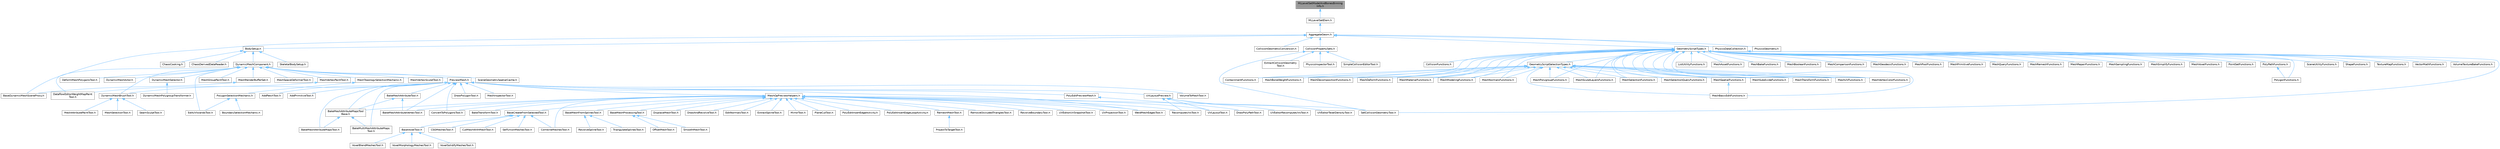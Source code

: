 digraph "MLLevelSetModelAndBonesBinningInfo.h"
{
 // INTERACTIVE_SVG=YES
 // LATEX_PDF_SIZE
  bgcolor="transparent";
  edge [fontname=Helvetica,fontsize=10,labelfontname=Helvetica,labelfontsize=10];
  node [fontname=Helvetica,fontsize=10,shape=box,height=0.2,width=0.4];
  Node1 [id="Node000001",label="MLLevelSetModelAndBonesBinning\lInfo.h",height=0.2,width=0.4,color="gray40", fillcolor="grey60", style="filled", fontcolor="black",tooltip=" "];
  Node1 -> Node2 [id="edge1_Node000001_Node000002",dir="back",color="steelblue1",style="solid",tooltip=" "];
  Node2 [id="Node000002",label="MLLevelSetElem.h",height=0.2,width=0.4,color="grey40", fillcolor="white", style="filled",URL="$d7/d8f/MLLevelSetElem_8h.html",tooltip=" "];
  Node2 -> Node3 [id="edge2_Node000002_Node000003",dir="back",color="steelblue1",style="solid",tooltip=" "];
  Node3 [id="Node000003",label="AggregateGeom.h",height=0.2,width=0.4,color="grey40", fillcolor="white", style="filled",URL="$d2/d21/AggregateGeom_8h.html",tooltip=" "];
  Node3 -> Node4 [id="edge3_Node000003_Node000004",dir="back",color="steelblue1",style="solid",tooltip=" "];
  Node4 [id="Node000004",label="BaseDynamicMeshSceneProxy.h",height=0.2,width=0.4,color="grey40", fillcolor="white", style="filled",URL="$d2/dee/BaseDynamicMeshSceneProxy_8h.html",tooltip=" "];
  Node3 -> Node5 [id="edge4_Node000003_Node000005",dir="back",color="steelblue1",style="solid",tooltip=" "];
  Node5 [id="Node000005",label="BodySetup.h",height=0.2,width=0.4,color="grey40", fillcolor="white", style="filled",URL="$d8/d7b/BodySetup_8h.html",tooltip=" "];
  Node5 -> Node6 [id="edge5_Node000005_Node000006",dir="back",color="steelblue1",style="solid",tooltip=" "];
  Node6 [id="Node000006",label="ChaosCooking.h",height=0.2,width=0.4,color="grey40", fillcolor="white", style="filled",URL="$de/d88/ChaosCooking_8h.html",tooltip=" "];
  Node5 -> Node7 [id="edge6_Node000005_Node000007",dir="back",color="steelblue1",style="solid",tooltip=" "];
  Node7 [id="Node000007",label="ChaosDerivedDataReader.h",height=0.2,width=0.4,color="grey40", fillcolor="white", style="filled",URL="$de/d70/ChaosDerivedDataReader_8h.html",tooltip=" "];
  Node5 -> Node8 [id="edge7_Node000005_Node000008",dir="back",color="steelblue1",style="solid",tooltip=" "];
  Node8 [id="Node000008",label="DynamicMeshComponent.h",height=0.2,width=0.4,color="grey40", fillcolor="white", style="filled",URL="$d8/d66/DynamicMeshComponent_8h.html",tooltip=" "];
  Node8 -> Node9 [id="edge8_Node000008_Node000009",dir="back",color="steelblue1",style="solid",tooltip=" "];
  Node9 [id="Node000009",label="DataflowEditorWeightMapPaint\lTool.h",height=0.2,width=0.4,color="grey40", fillcolor="white", style="filled",URL="$db/d46/DataflowEditorWeightMapPaintTool_8h.html",tooltip=" "];
  Node8 -> Node10 [id="edge9_Node000008_Node000010",dir="back",color="steelblue1",style="solid",tooltip=" "];
  Node10 [id="Node000010",label="DeformMeshPolygonsTool.h",height=0.2,width=0.4,color="grey40", fillcolor="white", style="filled",URL="$db/d72/DeformMeshPolygonsTool_8h.html",tooltip=" "];
  Node8 -> Node11 [id="edge10_Node000008_Node000011",dir="back",color="steelblue1",style="solid",tooltip=" "];
  Node11 [id="Node000011",label="DynamicMeshActor.h",height=0.2,width=0.4,color="grey40", fillcolor="white", style="filled",URL="$d1/d71/DynamicMeshActor_8h.html",tooltip=" "];
  Node8 -> Node12 [id="edge11_Node000008_Node000012",dir="back",color="steelblue1",style="solid",tooltip=" "];
  Node12 [id="Node000012",label="DynamicMeshBrushTool.h",height=0.2,width=0.4,color="grey40", fillcolor="white", style="filled",URL="$da/d04/DynamicMeshBrushTool_8h.html",tooltip=" "];
  Node12 -> Node13 [id="edge12_Node000012_Node000013",dir="back",color="steelblue1",style="solid",tooltip=" "];
  Node13 [id="Node000013",label="MeshAttributePaintTool.h",height=0.2,width=0.4,color="grey40", fillcolor="white", style="filled",URL="$d3/d29/MeshAttributePaintTool_8h.html",tooltip=" "];
  Node12 -> Node14 [id="edge13_Node000012_Node000014",dir="back",color="steelblue1",style="solid",tooltip=" "];
  Node14 [id="Node000014",label="MeshSelectionTool.h",height=0.2,width=0.4,color="grey40", fillcolor="white", style="filled",URL="$d8/d80/MeshSelectionTool_8h.html",tooltip=" "];
  Node12 -> Node15 [id="edge14_Node000012_Node000015",dir="back",color="steelblue1",style="solid",tooltip=" "];
  Node15 [id="Node000015",label="SeamSculptTool.h",height=0.2,width=0.4,color="grey40", fillcolor="white", style="filled",URL="$d1/d31/SeamSculptTool_8h.html",tooltip=" "];
  Node8 -> Node16 [id="edge15_Node000008_Node000016",dir="back",color="steelblue1",style="solid",tooltip=" "];
  Node16 [id="Node000016",label="DynamicMeshSelector.h",height=0.2,width=0.4,color="grey40", fillcolor="white", style="filled",URL="$dc/d01/DynamicMeshSelector_8h.html",tooltip=" "];
  Node16 -> Node17 [id="edge16_Node000016_Node000017",dir="back",color="steelblue1",style="solid",tooltip=" "];
  Node17 [id="Node000017",label="DynamicMeshPolygroupTransformer.h",height=0.2,width=0.4,color="grey40", fillcolor="white", style="filled",URL="$dc/db2/DynamicMeshPolygroupTransformer_8h.html",tooltip=" "];
  Node8 -> Node18 [id="edge17_Node000008_Node000018",dir="back",color="steelblue1",style="solid",tooltip=" "];
  Node18 [id="Node000018",label="EditUVIslandsTool.h",height=0.2,width=0.4,color="grey40", fillcolor="white", style="filled",URL="$d0/de4/EditUVIslandsTool_8h.html",tooltip=" "];
  Node8 -> Node19 [id="edge18_Node000008_Node000019",dir="back",color="steelblue1",style="solid",tooltip=" "];
  Node19 [id="Node000019",label="MeshGroupPaintTool.h",height=0.2,width=0.4,color="grey40", fillcolor="white", style="filled",URL="$dd/d04/MeshGroupPaintTool_8h.html",tooltip=" "];
  Node8 -> Node20 [id="edge19_Node000008_Node000020",dir="back",color="steelblue1",style="solid",tooltip=" "];
  Node20 [id="Node000020",label="MeshRenderBufferSet.h",height=0.2,width=0.4,color="grey40", fillcolor="white", style="filled",URL="$de/dc2/MeshRenderBufferSet_8h.html",tooltip=" "];
  Node20 -> Node4 [id="edge20_Node000020_Node000004",dir="back",color="steelblue1",style="solid",tooltip=" "];
  Node8 -> Node21 [id="edge21_Node000008_Node000021",dir="back",color="steelblue1",style="solid",tooltip=" "];
  Node21 [id="Node000021",label="MeshSpaceDeformerTool.h",height=0.2,width=0.4,color="grey40", fillcolor="white", style="filled",URL="$d7/dc8/MeshSpaceDeformerTool_8h.html",tooltip=" "];
  Node8 -> Node22 [id="edge22_Node000008_Node000022",dir="back",color="steelblue1",style="solid",tooltip=" "];
  Node22 [id="Node000022",label="MeshTopologySelectionMechanic.h",height=0.2,width=0.4,color="grey40", fillcolor="white", style="filled",URL="$d5/d15/MeshTopologySelectionMechanic_8h.html",tooltip=" "];
  Node22 -> Node23 [id="edge23_Node000022_Node000023",dir="back",color="steelblue1",style="solid",tooltip=" "];
  Node23 [id="Node000023",label="PolygonSelectionMechanic.h",height=0.2,width=0.4,color="grey40", fillcolor="white", style="filled",URL="$da/dff/PolygonSelectionMechanic_8h.html",tooltip=" "];
  Node23 -> Node24 [id="edge24_Node000023_Node000024",dir="back",color="steelblue1",style="solid",tooltip=" "];
  Node24 [id="Node000024",label="BoundarySelectionMechanic.h",height=0.2,width=0.4,color="grey40", fillcolor="white", style="filled",URL="$d8/dd6/BoundarySelectionMechanic_8h.html",tooltip=" "];
  Node23 -> Node18 [id="edge25_Node000023_Node000018",dir="back",color="steelblue1",style="solid",tooltip=" "];
  Node8 -> Node25 [id="edge26_Node000008_Node000025",dir="back",color="steelblue1",style="solid",tooltip=" "];
  Node25 [id="Node000025",label="MeshVertexPaintTool.h",height=0.2,width=0.4,color="grey40", fillcolor="white", style="filled",URL="$db/d74/MeshVertexPaintTool_8h.html",tooltip=" "];
  Node25 -> Node9 [id="edge27_Node000025_Node000009",dir="back",color="steelblue1",style="solid",tooltip=" "];
  Node8 -> Node26 [id="edge28_Node000008_Node000026",dir="back",color="steelblue1",style="solid",tooltip=" "];
  Node26 [id="Node000026",label="MeshVertexSculptTool.h",height=0.2,width=0.4,color="grey40", fillcolor="white", style="filled",URL="$dc/da6/MeshVertexSculptTool_8h.html",tooltip=" "];
  Node8 -> Node27 [id="edge29_Node000008_Node000027",dir="back",color="steelblue1",style="solid",tooltip=" "];
  Node27 [id="Node000027",label="PreviewMesh.h",height=0.2,width=0.4,color="grey40", fillcolor="white", style="filled",URL="$d6/d30/PreviewMesh_8h.html",tooltip=" "];
  Node27 -> Node28 [id="edge30_Node000027_Node000028",dir="back",color="steelblue1",style="solid",tooltip=" "];
  Node28 [id="Node000028",label="AddPatchTool.h",height=0.2,width=0.4,color="grey40", fillcolor="white", style="filled",URL="$d5/deb/AddPatchTool_8h.html",tooltip=" "];
  Node27 -> Node29 [id="edge31_Node000027_Node000029",dir="back",color="steelblue1",style="solid",tooltip=" "];
  Node29 [id="Node000029",label="AddPrimitiveTool.h",height=0.2,width=0.4,color="grey40", fillcolor="white", style="filled",URL="$d5/dbf/AddPrimitiveTool_8h.html",tooltip=" "];
  Node27 -> Node30 [id="edge32_Node000027_Node000030",dir="back",color="steelblue1",style="solid",tooltip=" "];
  Node30 [id="Node000030",label="BakeMeshAttributeMapsTool.h",height=0.2,width=0.4,color="grey40", fillcolor="white", style="filled",URL="$d8/d14/BakeMeshAttributeMapsTool_8h.html",tooltip=" "];
  Node27 -> Node31 [id="edge33_Node000027_Node000031",dir="back",color="steelblue1",style="solid",tooltip=" "];
  Node31 [id="Node000031",label="BakeMeshAttributeMapsTool\lBase.h",height=0.2,width=0.4,color="grey40", fillcolor="white", style="filled",URL="$dc/d68/BakeMeshAttributeMapsToolBase_8h.html",tooltip=" "];
  Node31 -> Node30 [id="edge34_Node000031_Node000030",dir="back",color="steelblue1",style="solid",tooltip=" "];
  Node31 -> Node32 [id="edge35_Node000031_Node000032",dir="back",color="steelblue1",style="solid",tooltip=" "];
  Node32 [id="Node000032",label="BakeMultiMeshAttributeMaps\lTool.h",height=0.2,width=0.4,color="grey40", fillcolor="white", style="filled",URL="$d7/d65/BakeMultiMeshAttributeMapsTool_8h.html",tooltip=" "];
  Node27 -> Node33 [id="edge36_Node000027_Node000033",dir="back",color="steelblue1",style="solid",tooltip=" "];
  Node33 [id="Node000033",label="BakeMeshAttributeTool.h",height=0.2,width=0.4,color="grey40", fillcolor="white", style="filled",URL="$d0/d82/BakeMeshAttributeTool_8h.html",tooltip=" "];
  Node33 -> Node31 [id="edge37_Node000033_Node000031",dir="back",color="steelblue1",style="solid",tooltip=" "];
  Node33 -> Node34 [id="edge38_Node000033_Node000034",dir="back",color="steelblue1",style="solid",tooltip=" "];
  Node34 [id="Node000034",label="BakeMeshAttributeVertexTool.h",height=0.2,width=0.4,color="grey40", fillcolor="white", style="filled",URL="$d6/d76/BakeMeshAttributeVertexTool_8h.html",tooltip=" "];
  Node27 -> Node34 [id="edge39_Node000027_Node000034",dir="back",color="steelblue1",style="solid",tooltip=" "];
  Node27 -> Node32 [id="edge40_Node000027_Node000032",dir="back",color="steelblue1",style="solid",tooltip=" "];
  Node27 -> Node35 [id="edge41_Node000027_Node000035",dir="back",color="steelblue1",style="solid",tooltip=" "];
  Node35 [id="Node000035",label="ConvertToPolygonsTool.h",height=0.2,width=0.4,color="grey40", fillcolor="white", style="filled",URL="$d7/d5a/ConvertToPolygonsTool_8h.html",tooltip=" "];
  Node27 -> Node36 [id="edge42_Node000027_Node000036",dir="back",color="steelblue1",style="solid",tooltip=" "];
  Node36 [id="Node000036",label="DrawPolygonTool.h",height=0.2,width=0.4,color="grey40", fillcolor="white", style="filled",URL="$d0/d15/DrawPolygonTool_8h.html",tooltip=" "];
  Node27 -> Node12 [id="edge43_Node000027_Node000012",dir="back",color="steelblue1",style="solid",tooltip=" "];
  Node27 -> Node37 [id="edge44_Node000027_Node000037",dir="back",color="steelblue1",style="solid",tooltip=" "];
  Node37 [id="Node000037",label="MeshInspectorTool.h",height=0.2,width=0.4,color="grey40", fillcolor="white", style="filled",URL="$de/da1/MeshInspectorTool_8h.html",tooltip=" "];
  Node27 -> Node38 [id="edge45_Node000027_Node000038",dir="back",color="steelblue1",style="solid",tooltip=" "];
  Node38 [id="Node000038",label="MeshOpPreviewHelpers.h",height=0.2,width=0.4,color="grey40", fillcolor="white", style="filled",URL="$de/d33/MeshOpPreviewHelpers_8h.html",tooltip=" "];
  Node38 -> Node31 [id="edge46_Node000038_Node000031",dir="back",color="steelblue1",style="solid",tooltip=" "];
  Node38 -> Node34 [id="edge47_Node000038_Node000034",dir="back",color="steelblue1",style="solid",tooltip=" "];
  Node38 -> Node39 [id="edge48_Node000038_Node000039",dir="back",color="steelblue1",style="solid",tooltip=" "];
  Node39 [id="Node000039",label="BakeTransformTool.h",height=0.2,width=0.4,color="grey40", fillcolor="white", style="filled",URL="$dc/d39/BakeTransformTool_8h.html",tooltip=" "];
  Node38 -> Node40 [id="edge49_Node000038_Node000040",dir="back",color="steelblue1",style="solid",tooltip=" "];
  Node40 [id="Node000040",label="BaseCreateFromSelectedTool.h",height=0.2,width=0.4,color="grey40", fillcolor="white", style="filled",URL="$de/dc7/BaseCreateFromSelectedTool_8h.html",tooltip=" "];
  Node40 -> Node41 [id="edge50_Node000040_Node000041",dir="back",color="steelblue1",style="solid",tooltip=" "];
  Node41 [id="Node000041",label="BaseVoxelTool.h",height=0.2,width=0.4,color="grey40", fillcolor="white", style="filled",URL="$db/d63/BaseVoxelTool_8h.html",tooltip=" "];
  Node41 -> Node42 [id="edge51_Node000041_Node000042",dir="back",color="steelblue1",style="solid",tooltip=" "];
  Node42 [id="Node000042",label="VoxelBlendMeshesTool.h",height=0.2,width=0.4,color="grey40", fillcolor="white", style="filled",URL="$da/d0e/VoxelBlendMeshesTool_8h.html",tooltip=" "];
  Node41 -> Node43 [id="edge52_Node000041_Node000043",dir="back",color="steelblue1",style="solid",tooltip=" "];
  Node43 [id="Node000043",label="VoxelMorphologyMeshesTool.h",height=0.2,width=0.4,color="grey40", fillcolor="white", style="filled",URL="$dc/d30/VoxelMorphologyMeshesTool_8h.html",tooltip=" "];
  Node41 -> Node44 [id="edge53_Node000041_Node000044",dir="back",color="steelblue1",style="solid",tooltip=" "];
  Node44 [id="Node000044",label="VoxelSolidifyMeshesTool.h",height=0.2,width=0.4,color="grey40", fillcolor="white", style="filled",URL="$de/da2/VoxelSolidifyMeshesTool_8h.html",tooltip=" "];
  Node40 -> Node45 [id="edge54_Node000040_Node000045",dir="back",color="steelblue1",style="solid",tooltip=" "];
  Node45 [id="Node000045",label="CSGMeshesTool.h",height=0.2,width=0.4,color="grey40", fillcolor="white", style="filled",URL="$db/dd1/CSGMeshesTool_8h.html",tooltip=" "];
  Node40 -> Node46 [id="edge55_Node000040_Node000046",dir="back",color="steelblue1",style="solid",tooltip=" "];
  Node46 [id="Node000046",label="CombineMeshesTool.h",height=0.2,width=0.4,color="grey40", fillcolor="white", style="filled",URL="$dd/da3/CombineMeshesTool_8h.html",tooltip=" "];
  Node40 -> Node47 [id="edge56_Node000040_Node000047",dir="back",color="steelblue1",style="solid",tooltip=" "];
  Node47 [id="Node000047",label="CutMeshWithMeshTool.h",height=0.2,width=0.4,color="grey40", fillcolor="white", style="filled",URL="$d2/d2c/CutMeshWithMeshTool_8h.html",tooltip=" "];
  Node40 -> Node48 [id="edge57_Node000040_Node000048",dir="back",color="steelblue1",style="solid",tooltip=" "];
  Node48 [id="Node000048",label="SelfUnionMeshesTool.h",height=0.2,width=0.4,color="grey40", fillcolor="white", style="filled",URL="$dc/dad/SelfUnionMeshesTool_8h.html",tooltip=" "];
  Node38 -> Node49 [id="edge58_Node000038_Node000049",dir="back",color="steelblue1",style="solid",tooltip=" "];
  Node49 [id="Node000049",label="BaseMeshFromSplinesTool.h",height=0.2,width=0.4,color="grey40", fillcolor="white", style="filled",URL="$da/d31/BaseMeshFromSplinesTool_8h.html",tooltip=" "];
  Node49 -> Node50 [id="edge59_Node000049_Node000050",dir="back",color="steelblue1",style="solid",tooltip=" "];
  Node50 [id="Node000050",label="RevolveSplineTool.h",height=0.2,width=0.4,color="grey40", fillcolor="white", style="filled",URL="$d3/d36/RevolveSplineTool_8h.html",tooltip=" "];
  Node49 -> Node51 [id="edge60_Node000049_Node000051",dir="back",color="steelblue1",style="solid",tooltip=" "];
  Node51 [id="Node000051",label="TriangulateSplinesTool.h",height=0.2,width=0.4,color="grey40", fillcolor="white", style="filled",URL="$d9/de6/TriangulateSplinesTool_8h.html",tooltip=" "];
  Node38 -> Node52 [id="edge61_Node000038_Node000052",dir="back",color="steelblue1",style="solid",tooltip=" "];
  Node52 [id="Node000052",label="BaseMeshProcessingTool.h",height=0.2,width=0.4,color="grey40", fillcolor="white", style="filled",URL="$d4/d77/BaseMeshProcessingTool_8h.html",tooltip=" "];
  Node52 -> Node53 [id="edge62_Node000052_Node000053",dir="back",color="steelblue1",style="solid",tooltip=" "];
  Node53 [id="Node000053",label="OffsetMeshTool.h",height=0.2,width=0.4,color="grey40", fillcolor="white", style="filled",URL="$da/d01/OffsetMeshTool_8h.html",tooltip=" "];
  Node52 -> Node54 [id="edge63_Node000052_Node000054",dir="back",color="steelblue1",style="solid",tooltip=" "];
  Node54 [id="Node000054",label="SmoothMeshTool.h",height=0.2,width=0.4,color="grey40", fillcolor="white", style="filled",URL="$da/da9/SmoothMeshTool_8h.html",tooltip=" "];
  Node38 -> Node46 [id="edge64_Node000038_Node000046",dir="back",color="steelblue1",style="solid",tooltip=" "];
  Node38 -> Node35 [id="edge65_Node000038_Node000035",dir="back",color="steelblue1",style="solid",tooltip=" "];
  Node38 -> Node55 [id="edge66_Node000038_Node000055",dir="back",color="steelblue1",style="solid",tooltip=" "];
  Node55 [id="Node000055",label="DisplaceMeshTool.h",height=0.2,width=0.4,color="grey40", fillcolor="white", style="filled",URL="$da/d28/DisplaceMeshTool_8h.html",tooltip=" "];
  Node38 -> Node56 [id="edge67_Node000038_Node000056",dir="back",color="steelblue1",style="solid",tooltip=" "];
  Node56 [id="Node000056",label="DrawAndRevolveTool.h",height=0.2,width=0.4,color="grey40", fillcolor="white", style="filled",URL="$d8/d06/DrawAndRevolveTool_8h.html",tooltip=" "];
  Node38 -> Node57 [id="edge68_Node000038_Node000057",dir="back",color="steelblue1",style="solid",tooltip=" "];
  Node57 [id="Node000057",label="EditNormalsTool.h",height=0.2,width=0.4,color="grey40", fillcolor="white", style="filled",URL="$de/d53/EditNormalsTool_8h.html",tooltip=" "];
  Node38 -> Node58 [id="edge69_Node000038_Node000058",dir="back",color="steelblue1",style="solid",tooltip=" "];
  Node58 [id="Node000058",label="ExtractSplineTool.h",height=0.2,width=0.4,color="grey40", fillcolor="white", style="filled",URL="$d3/d4d/ExtractSplineTool_8h.html",tooltip=" "];
  Node38 -> Node59 [id="edge70_Node000038_Node000059",dir="back",color="steelblue1",style="solid",tooltip=" "];
  Node59 [id="Node000059",label="MirrorTool.h",height=0.2,width=0.4,color="grey40", fillcolor="white", style="filled",URL="$d3/dc9/MirrorTool_8h.html",tooltip=" "];
  Node38 -> Node60 [id="edge71_Node000038_Node000060",dir="back",color="steelblue1",style="solid",tooltip=" "];
  Node60 [id="Node000060",label="PlaneCutTool.h",height=0.2,width=0.4,color="grey40", fillcolor="white", style="filled",URL="$dd/def/PlaneCutTool_8h.html",tooltip=" "];
  Node38 -> Node61 [id="edge72_Node000038_Node000061",dir="back",color="steelblue1",style="solid",tooltip=" "];
  Node61 [id="Node000061",label="PolyEditInsertEdgeActivity.h",height=0.2,width=0.4,color="grey40", fillcolor="white", style="filled",URL="$d1/d26/PolyEditInsertEdgeActivity_8h.html",tooltip=" "];
  Node38 -> Node62 [id="edge73_Node000038_Node000062",dir="back",color="steelblue1",style="solid",tooltip=" "];
  Node62 [id="Node000062",label="PolyEditInsertEdgeLoopActivity.h",height=0.2,width=0.4,color="grey40", fillcolor="white", style="filled",URL="$d5/d37/PolyEditInsertEdgeLoopActivity_8h.html",tooltip=" "];
  Node38 -> Node63 [id="edge74_Node000038_Node000063",dir="back",color="steelblue1",style="solid",tooltip=" "];
  Node63 [id="Node000063",label="RecomputeUVsTool.h",height=0.2,width=0.4,color="grey40", fillcolor="white", style="filled",URL="$d0/d92/RecomputeUVsTool_8h.html",tooltip=" "];
  Node38 -> Node64 [id="edge75_Node000038_Node000064",dir="back",color="steelblue1",style="solid",tooltip=" "];
  Node64 [id="Node000064",label="RemeshMeshTool.h",height=0.2,width=0.4,color="grey40", fillcolor="white", style="filled",URL="$dc/dd6/RemeshMeshTool_8h.html",tooltip=" "];
  Node64 -> Node65 [id="edge76_Node000064_Node000065",dir="back",color="steelblue1",style="solid",tooltip=" "];
  Node65 [id="Node000065",label="ProjectToTargetTool.h",height=0.2,width=0.4,color="grey40", fillcolor="white", style="filled",URL="$d3/daa/ProjectToTargetTool_8h.html",tooltip=" "];
  Node38 -> Node66 [id="edge77_Node000038_Node000066",dir="back",color="steelblue1",style="solid",tooltip=" "];
  Node66 [id="Node000066",label="RemoveOccludedTrianglesTool.h",height=0.2,width=0.4,color="grey40", fillcolor="white", style="filled",URL="$d9/da1/RemoveOccludedTrianglesTool_8h.html",tooltip=" "];
  Node38 -> Node67 [id="edge78_Node000038_Node000067",dir="back",color="steelblue1",style="solid",tooltip=" "];
  Node67 [id="Node000067",label="RevolveBoundaryTool.h",height=0.2,width=0.4,color="grey40", fillcolor="white", style="filled",URL="$da/dce/RevolveBoundaryTool_8h.html",tooltip=" "];
  Node38 -> Node68 [id="edge79_Node000038_Node000068",dir="back",color="steelblue1",style="solid",tooltip=" "];
  Node68 [id="Node000068",label="SetCollisionGeometryTool.h",height=0.2,width=0.4,color="grey40", fillcolor="white", style="filled",URL="$d0/de6/SetCollisionGeometryTool_8h.html",tooltip=" "];
  Node38 -> Node69 [id="edge80_Node000038_Node000069",dir="back",color="steelblue1",style="solid",tooltip=" "];
  Node69 [id="Node000069",label="UVEditorUVSnapshotTool.h",height=0.2,width=0.4,color="grey40", fillcolor="white", style="filled",URL="$d4/dd6/UVEditorUVSnapshotTool_8h.html",tooltip=" "];
  Node38 -> Node70 [id="edge81_Node000038_Node000070",dir="back",color="steelblue1",style="solid",tooltip=" "];
  Node70 [id="Node000070",label="UVLayoutTool.h",height=0.2,width=0.4,color="grey40", fillcolor="white", style="filled",URL="$d6/d89/UVLayoutTool_8h.html",tooltip=" "];
  Node38 -> Node71 [id="edge82_Node000038_Node000071",dir="back",color="steelblue1",style="solid",tooltip=" "];
  Node71 [id="Node000071",label="UVProjectionTool.h",height=0.2,width=0.4,color="grey40", fillcolor="white", style="filled",URL="$d5/d4f/UVProjectionTool_8h.html",tooltip=" "];
  Node38 -> Node72 [id="edge83_Node000038_Node000072",dir="back",color="steelblue1",style="solid",tooltip=" "];
  Node72 [id="Node000072",label="WeldMeshEdgesTool.h",height=0.2,width=0.4,color="grey40", fillcolor="white", style="filled",URL="$d5/d6e/WeldMeshEdgesTool_8h.html",tooltip=" "];
  Node27 -> Node73 [id="edge84_Node000027_Node000073",dir="back",color="steelblue1",style="solid",tooltip=" "];
  Node73 [id="Node000073",label="PolyEditPreviewMesh.h",height=0.2,width=0.4,color="grey40", fillcolor="white", style="filled",URL="$d2/de8/PolyEditPreviewMesh_8h.html",tooltip=" "];
  Node73 -> Node74 [id="edge85_Node000073_Node000074",dir="back",color="steelblue1",style="solid",tooltip=" "];
  Node74 [id="Node000074",label="DrawPolyPathTool.h",height=0.2,width=0.4,color="grey40", fillcolor="white", style="filled",URL="$dc/d3e/DrawPolyPathTool_8h.html",tooltip=" "];
  Node27 -> Node75 [id="edge86_Node000027_Node000075",dir="back",color="steelblue1",style="solid",tooltip=" "];
  Node75 [id="Node000075",label="UVLayoutPreview.h",height=0.2,width=0.4,color="grey40", fillcolor="white", style="filled",URL="$dd/d16/UVLayoutPreview_8h.html",tooltip=" "];
  Node75 -> Node63 [id="edge87_Node000075_Node000063",dir="back",color="steelblue1",style="solid",tooltip=" "];
  Node75 -> Node76 [id="edge88_Node000075_Node000076",dir="back",color="steelblue1",style="solid",tooltip=" "];
  Node76 [id="Node000076",label="UVEditorRecomputeUVsTool.h",height=0.2,width=0.4,color="grey40", fillcolor="white", style="filled",URL="$d2/db8/UVEditorRecomputeUVsTool_8h.html",tooltip=" "];
  Node75 -> Node77 [id="edge89_Node000075_Node000077",dir="back",color="steelblue1",style="solid",tooltip=" "];
  Node77 [id="Node000077",label="UVEditorTexelDensityTool.h",height=0.2,width=0.4,color="grey40", fillcolor="white", style="filled",URL="$d0/d8b/UVEditorTexelDensityTool_8h.html",tooltip=" "];
  Node75 -> Node70 [id="edge90_Node000075_Node000070",dir="back",color="steelblue1",style="solid",tooltip=" "];
  Node27 -> Node78 [id="edge91_Node000027_Node000078",dir="back",color="steelblue1",style="solid",tooltip=" "];
  Node78 [id="Node000078",label="VolumeToMeshTool.h",height=0.2,width=0.4,color="grey40", fillcolor="white", style="filled",URL="$de/d64/VolumeToMeshTool_8h.html",tooltip=" "];
  Node27 -> Node72 [id="edge92_Node000027_Node000072",dir="back",color="steelblue1",style="solid",tooltip=" "];
  Node8 -> Node79 [id="edge93_Node000008_Node000079",dir="back",color="steelblue1",style="solid",tooltip=" "];
  Node79 [id="Node000079",label="SceneGeometrySpatialCache.h",height=0.2,width=0.4,color="grey40", fillcolor="white", style="filled",URL="$d6/d6f/SceneGeometrySpatialCache_8h.html",tooltip=" "];
  Node5 -> Node80 [id="edge94_Node000005_Node000080",dir="back",color="steelblue1",style="solid",tooltip=" "];
  Node80 [id="Node000080",label="SkeletalBodySetup.h",height=0.2,width=0.4,color="grey40", fillcolor="white", style="filled",URL="$dc/dbc/SkeletalBodySetup_8h.html",tooltip=" "];
  Node3 -> Node81 [id="edge95_Node000003_Node000081",dir="back",color="steelblue1",style="solid",tooltip=" "];
  Node81 [id="Node000081",label="CollisionGeometryConversion.h",height=0.2,width=0.4,color="grey40", fillcolor="white", style="filled",URL="$df/d0d/CollisionGeometryConversion_8h.html",tooltip=" "];
  Node3 -> Node82 [id="edge96_Node000003_Node000082",dir="back",color="steelblue1",style="solid",tooltip=" "];
  Node82 [id="Node000082",label="CollisionPropertySets.h",height=0.2,width=0.4,color="grey40", fillcolor="white", style="filled",URL="$df/dda/CollisionPropertySets_8h.html",tooltip=" "];
  Node82 -> Node83 [id="edge97_Node000082_Node000083",dir="back",color="steelblue1",style="solid",tooltip=" "];
  Node83 [id="Node000083",label="ExtractCollisionGeometry\lTool.h",height=0.2,width=0.4,color="grey40", fillcolor="white", style="filled",URL="$d6/dbd/ExtractCollisionGeometryTool_8h.html",tooltip=" "];
  Node82 -> Node84 [id="edge98_Node000082_Node000084",dir="back",color="steelblue1",style="solid",tooltip=" "];
  Node84 [id="Node000084",label="PhysicsInspectorTool.h",height=0.2,width=0.4,color="grey40", fillcolor="white", style="filled",URL="$d8/d53/PhysicsInspectorTool_8h.html",tooltip=" "];
  Node82 -> Node68 [id="edge99_Node000082_Node000068",dir="back",color="steelblue1",style="solid",tooltip=" "];
  Node82 -> Node85 [id="edge100_Node000082_Node000085",dir="back",color="steelblue1",style="solid",tooltip=" "];
  Node85 [id="Node000085",label="SimpleCollisionEditorTool.h",height=0.2,width=0.4,color="grey40", fillcolor="white", style="filled",URL="$d0/dbe/SimpleCollisionEditorTool_8h.html",tooltip=" "];
  Node3 -> Node86 [id="edge101_Node000003_Node000086",dir="back",color="steelblue1",style="solid",tooltip=" "];
  Node86 [id="Node000086",label="GeometryScriptTypes.h",height=0.2,width=0.4,color="grey40", fillcolor="white", style="filled",URL="$dd/d09/GeometryScriptTypes_8h.html",tooltip=" "];
  Node86 -> Node87 [id="edge102_Node000086_Node000087",dir="back",color="steelblue1",style="solid",tooltip=" "];
  Node87 [id="Node000087",label="CollisionFunctions.h",height=0.2,width=0.4,color="grey40", fillcolor="white", style="filled",URL="$d9/d6e/CollisionFunctions_8h.html",tooltip=" "];
  Node86 -> Node88 [id="edge103_Node000086_Node000088",dir="back",color="steelblue1",style="solid",tooltip=" "];
  Node88 [id="Node000088",label="ContainmentFunctions.h",height=0.2,width=0.4,color="grey40", fillcolor="white", style="filled",URL="$d8/d1d/ContainmentFunctions_8h.html",tooltip=" "];
  Node86 -> Node89 [id="edge104_Node000086_Node000089",dir="back",color="steelblue1",style="solid",tooltip=" "];
  Node89 [id="Node000089",label="GeometryScriptSelectionTypes.h",height=0.2,width=0.4,color="grey40", fillcolor="white", style="filled",URL="$d7/db3/GeometryScriptSelectionTypes_8h.html",tooltip=" "];
  Node89 -> Node88 [id="edge105_Node000089_Node000088",dir="back",color="steelblue1",style="solid",tooltip=" "];
  Node89 -> Node90 [id="edge106_Node000089_Node000090",dir="back",color="steelblue1",style="solid",tooltip=" "];
  Node90 [id="Node000090",label="MeshBasicEditFunctions.h",height=0.2,width=0.4,color="grey40", fillcolor="white", style="filled",URL="$de/de8/MeshBasicEditFunctions_8h.html",tooltip=" "];
  Node89 -> Node91 [id="edge107_Node000089_Node000091",dir="back",color="steelblue1",style="solid",tooltip=" "];
  Node91 [id="Node000091",label="MeshBoneWeightFunctions.h",height=0.2,width=0.4,color="grey40", fillcolor="white", style="filled",URL="$db/df8/MeshBoneWeightFunctions_8h.html",tooltip=" "];
  Node89 -> Node92 [id="edge108_Node000089_Node000092",dir="back",color="steelblue1",style="solid",tooltip=" "];
  Node92 [id="Node000092",label="MeshDecompositionFunctions.h",height=0.2,width=0.4,color="grey40", fillcolor="white", style="filled",URL="$d5/d34/MeshDecompositionFunctions_8h.html",tooltip=" "];
  Node89 -> Node93 [id="edge109_Node000089_Node000093",dir="back",color="steelblue1",style="solid",tooltip=" "];
  Node93 [id="Node000093",label="MeshDeformFunctions.h",height=0.2,width=0.4,color="grey40", fillcolor="white", style="filled",URL="$d3/db5/MeshDeformFunctions_8h.html",tooltip=" "];
  Node89 -> Node94 [id="edge110_Node000089_Node000094",dir="back",color="steelblue1",style="solid",tooltip=" "];
  Node94 [id="Node000094",label="MeshMaterialFunctions.h",height=0.2,width=0.4,color="grey40", fillcolor="white", style="filled",URL="$d9/da0/MeshMaterialFunctions_8h.html",tooltip=" "];
  Node89 -> Node95 [id="edge111_Node000089_Node000095",dir="back",color="steelblue1",style="solid",tooltip=" "];
  Node95 [id="Node000095",label="MeshModelingFunctions.h",height=0.2,width=0.4,color="grey40", fillcolor="white", style="filled",URL="$d5/dcb/MeshModelingFunctions_8h.html",tooltip=" "];
  Node89 -> Node96 [id="edge112_Node000089_Node000096",dir="back",color="steelblue1",style="solid",tooltip=" "];
  Node96 [id="Node000096",label="MeshNormalsFunctions.h",height=0.2,width=0.4,color="grey40", fillcolor="white", style="filled",URL="$d7/d77/MeshNormalsFunctions_8h.html",tooltip=" "];
  Node89 -> Node97 [id="edge113_Node000089_Node000097",dir="back",color="steelblue1",style="solid",tooltip=" "];
  Node97 [id="Node000097",label="MeshPolygroupFunctions.h",height=0.2,width=0.4,color="grey40", fillcolor="white", style="filled",URL="$d4/d3e/MeshPolygroupFunctions_8h.html",tooltip=" "];
  Node89 -> Node98 [id="edge114_Node000089_Node000098",dir="back",color="steelblue1",style="solid",tooltip=" "];
  Node98 [id="Node000098",label="MeshSculptLayersFunctions.h",height=0.2,width=0.4,color="grey40", fillcolor="white", style="filled",URL="$d7/d98/MeshSculptLayersFunctions_8h.html",tooltip=" "];
  Node89 -> Node99 [id="edge115_Node000089_Node000099",dir="back",color="steelblue1",style="solid",tooltip=" "];
  Node99 [id="Node000099",label="MeshSelectionFunctions.h",height=0.2,width=0.4,color="grey40", fillcolor="white", style="filled",URL="$d4/d1e/MeshSelectionFunctions_8h.html",tooltip=" "];
  Node89 -> Node100 [id="edge116_Node000089_Node000100",dir="back",color="steelblue1",style="solid",tooltip=" "];
  Node100 [id="Node000100",label="MeshSelectionQueryFunctions.h",height=0.2,width=0.4,color="grey40", fillcolor="white", style="filled",URL="$da/df1/MeshSelectionQueryFunctions_8h.html",tooltip=" "];
  Node89 -> Node101 [id="edge117_Node000089_Node000101",dir="back",color="steelblue1",style="solid",tooltip=" "];
  Node101 [id="Node000101",label="MeshSpatialFunctions.h",height=0.2,width=0.4,color="grey40", fillcolor="white", style="filled",URL="$df/d39/MeshSpatialFunctions_8h.html",tooltip=" "];
  Node101 -> Node90 [id="edge118_Node000101_Node000090",dir="back",color="steelblue1",style="solid",tooltip=" "];
  Node89 -> Node102 [id="edge119_Node000089_Node000102",dir="back",color="steelblue1",style="solid",tooltip=" "];
  Node102 [id="Node000102",label="MeshSubdivideFunctions.h",height=0.2,width=0.4,color="grey40", fillcolor="white", style="filled",URL="$d5/d6c/MeshSubdivideFunctions_8h.html",tooltip=" "];
  Node89 -> Node103 [id="edge120_Node000089_Node000103",dir="back",color="steelblue1",style="solid",tooltip=" "];
  Node103 [id="Node000103",label="MeshTransformFunctions.h",height=0.2,width=0.4,color="grey40", fillcolor="white", style="filled",URL="$d4/d12/MeshTransformFunctions_8h.html",tooltip=" "];
  Node89 -> Node104 [id="edge121_Node000089_Node000104",dir="back",color="steelblue1",style="solid",tooltip=" "];
  Node104 [id="Node000104",label="MeshUVFunctions.h",height=0.2,width=0.4,color="grey40", fillcolor="white", style="filled",URL="$da/daf/MeshUVFunctions_8h.html",tooltip=" "];
  Node89 -> Node105 [id="edge122_Node000089_Node000105",dir="back",color="steelblue1",style="solid",tooltip=" "];
  Node105 [id="Node000105",label="MeshVertexColorFunctions.h",height=0.2,width=0.4,color="grey40", fillcolor="white", style="filled",URL="$df/dd6/MeshVertexColorFunctions_8h.html",tooltip=" "];
  Node86 -> Node106 [id="edge123_Node000086_Node000106",dir="back",color="steelblue1",style="solid",tooltip=" "];
  Node106 [id="Node000106",label="ListUtilityFunctions.h",height=0.2,width=0.4,color="grey40", fillcolor="white", style="filled",URL="$da/db0/ListUtilityFunctions_8h.html",tooltip=" "];
  Node86 -> Node107 [id="edge124_Node000086_Node000107",dir="back",color="steelblue1",style="solid",tooltip=" "];
  Node107 [id="Node000107",label="MeshAssetFunctions.h",height=0.2,width=0.4,color="grey40", fillcolor="white", style="filled",URL="$dd/de6/MeshAssetFunctions_8h.html",tooltip=" "];
  Node86 -> Node108 [id="edge125_Node000086_Node000108",dir="back",color="steelblue1",style="solid",tooltip=" "];
  Node108 [id="Node000108",label="MeshBakeFunctions.h",height=0.2,width=0.4,color="grey40", fillcolor="white", style="filled",URL="$d6/ded/MeshBakeFunctions_8h.html",tooltip=" "];
  Node86 -> Node90 [id="edge126_Node000086_Node000090",dir="back",color="steelblue1",style="solid",tooltip=" "];
  Node86 -> Node91 [id="edge127_Node000086_Node000091",dir="back",color="steelblue1",style="solid",tooltip=" "];
  Node86 -> Node109 [id="edge128_Node000086_Node000109",dir="back",color="steelblue1",style="solid",tooltip=" "];
  Node109 [id="Node000109",label="MeshBooleanFunctions.h",height=0.2,width=0.4,color="grey40", fillcolor="white", style="filled",URL="$d5/dd1/MeshBooleanFunctions_8h.html",tooltip=" "];
  Node86 -> Node110 [id="edge129_Node000086_Node000110",dir="back",color="steelblue1",style="solid",tooltip=" "];
  Node110 [id="Node000110",label="MeshComparisonFunctions.h",height=0.2,width=0.4,color="grey40", fillcolor="white", style="filled",URL="$d0/da6/MeshComparisonFunctions_8h.html",tooltip=" "];
  Node86 -> Node92 [id="edge130_Node000086_Node000092",dir="back",color="steelblue1",style="solid",tooltip=" "];
  Node86 -> Node93 [id="edge131_Node000086_Node000093",dir="back",color="steelblue1",style="solid",tooltip=" "];
  Node86 -> Node111 [id="edge132_Node000086_Node000111",dir="back",color="steelblue1",style="solid",tooltip=" "];
  Node111 [id="Node000111",label="MeshGeodesicFunctions.h",height=0.2,width=0.4,color="grey40", fillcolor="white", style="filled",URL="$d4/d07/MeshGeodesicFunctions_8h.html",tooltip=" "];
  Node86 -> Node94 [id="edge133_Node000086_Node000094",dir="back",color="steelblue1",style="solid",tooltip=" "];
  Node86 -> Node95 [id="edge134_Node000086_Node000095",dir="back",color="steelblue1",style="solid",tooltip=" "];
  Node86 -> Node96 [id="edge135_Node000086_Node000096",dir="back",color="steelblue1",style="solid",tooltip=" "];
  Node86 -> Node97 [id="edge136_Node000086_Node000097",dir="back",color="steelblue1",style="solid",tooltip=" "];
  Node86 -> Node112 [id="edge137_Node000086_Node000112",dir="back",color="steelblue1",style="solid",tooltip=" "];
  Node112 [id="Node000112",label="MeshPoolFunctions.h",height=0.2,width=0.4,color="grey40", fillcolor="white", style="filled",URL="$d2/d32/MeshPoolFunctions_8h.html",tooltip=" "];
  Node86 -> Node113 [id="edge138_Node000086_Node000113",dir="back",color="steelblue1",style="solid",tooltip=" "];
  Node113 [id="Node000113",label="MeshPrimitiveFunctions.h",height=0.2,width=0.4,color="grey40", fillcolor="white", style="filled",URL="$d8/d5b/MeshPrimitiveFunctions_8h.html",tooltip=" "];
  Node86 -> Node114 [id="edge139_Node000086_Node000114",dir="back",color="steelblue1",style="solid",tooltip=" "];
  Node114 [id="Node000114",label="MeshQueryFunctions.h",height=0.2,width=0.4,color="grey40", fillcolor="white", style="filled",URL="$d8/d68/MeshQueryFunctions_8h.html",tooltip=" "];
  Node86 -> Node115 [id="edge140_Node000086_Node000115",dir="back",color="steelblue1",style="solid",tooltip=" "];
  Node115 [id="Node000115",label="MeshRemeshFunctions.h",height=0.2,width=0.4,color="grey40", fillcolor="white", style="filled",URL="$d3/de5/MeshRemeshFunctions_8h.html",tooltip=" "];
  Node86 -> Node116 [id="edge141_Node000086_Node000116",dir="back",color="steelblue1",style="solid",tooltip=" "];
  Node116 [id="Node000116",label="MeshRepairFunctions.h",height=0.2,width=0.4,color="grey40", fillcolor="white", style="filled",URL="$de/d43/MeshRepairFunctions_8h.html",tooltip=" "];
  Node86 -> Node117 [id="edge142_Node000086_Node000117",dir="back",color="steelblue1",style="solid",tooltip=" "];
  Node117 [id="Node000117",label="MeshSamplingFunctions.h",height=0.2,width=0.4,color="grey40", fillcolor="white", style="filled",URL="$dc/dba/MeshSamplingFunctions_8h.html",tooltip=" "];
  Node86 -> Node98 [id="edge143_Node000086_Node000098",dir="back",color="steelblue1",style="solid",tooltip=" "];
  Node86 -> Node99 [id="edge144_Node000086_Node000099",dir="back",color="steelblue1",style="solid",tooltip=" "];
  Node86 -> Node100 [id="edge145_Node000086_Node000100",dir="back",color="steelblue1",style="solid",tooltip=" "];
  Node86 -> Node118 [id="edge146_Node000086_Node000118",dir="back",color="steelblue1",style="solid",tooltip=" "];
  Node118 [id="Node000118",label="MeshSimplifyFunctions.h",height=0.2,width=0.4,color="grey40", fillcolor="white", style="filled",URL="$dc/df9/MeshSimplifyFunctions_8h.html",tooltip=" "];
  Node86 -> Node101 [id="edge147_Node000086_Node000101",dir="back",color="steelblue1",style="solid",tooltip=" "];
  Node86 -> Node102 [id="edge148_Node000086_Node000102",dir="back",color="steelblue1",style="solid",tooltip=" "];
  Node86 -> Node103 [id="edge149_Node000086_Node000103",dir="back",color="steelblue1",style="solid",tooltip=" "];
  Node86 -> Node104 [id="edge150_Node000086_Node000104",dir="back",color="steelblue1",style="solid",tooltip=" "];
  Node86 -> Node105 [id="edge151_Node000086_Node000105",dir="back",color="steelblue1",style="solid",tooltip=" "];
  Node86 -> Node119 [id="edge152_Node000086_Node000119",dir="back",color="steelblue1",style="solid",tooltip=" "];
  Node119 [id="Node000119",label="MeshVoxelFunctions.h",height=0.2,width=0.4,color="grey40", fillcolor="white", style="filled",URL="$d2/da2/MeshVoxelFunctions_8h.html",tooltip=" "];
  Node86 -> Node120 [id="edge153_Node000086_Node000120",dir="back",color="steelblue1",style="solid",tooltip=" "];
  Node120 [id="Node000120",label="PointSetFunctions.h",height=0.2,width=0.4,color="grey40", fillcolor="white", style="filled",URL="$dc/d08/PointSetFunctions_8h.html",tooltip=" "];
  Node86 -> Node121 [id="edge154_Node000086_Node000121",dir="back",color="steelblue1",style="solid",tooltip=" "];
  Node121 [id="Node000121",label="PolyPathFunctions.h",height=0.2,width=0.4,color="grey40", fillcolor="white", style="filled",URL="$d6/d49/PolyPathFunctions_8h.html",tooltip=" "];
  Node121 -> Node122 [id="edge155_Node000121_Node000122",dir="back",color="steelblue1",style="solid",tooltip=" "];
  Node122 [id="Node000122",label="PolygonFunctions.h",height=0.2,width=0.4,color="grey40", fillcolor="white", style="filled",URL="$de/d54/PolygonFunctions_8h.html",tooltip=" "];
  Node86 -> Node122 [id="edge156_Node000086_Node000122",dir="back",color="steelblue1",style="solid",tooltip=" "];
  Node86 -> Node123 [id="edge157_Node000086_Node000123",dir="back",color="steelblue1",style="solid",tooltip=" "];
  Node123 [id="Node000123",label="SceneUtilityFunctions.h",height=0.2,width=0.4,color="grey40", fillcolor="white", style="filled",URL="$df/d1a/SceneUtilityFunctions_8h.html",tooltip=" "];
  Node86 -> Node124 [id="edge158_Node000086_Node000124",dir="back",color="steelblue1",style="solid",tooltip=" "];
  Node124 [id="Node000124",label="ShapeFunctions.h",height=0.2,width=0.4,color="grey40", fillcolor="white", style="filled",URL="$db/d4b/ShapeFunctions_8h.html",tooltip=" "];
  Node86 -> Node125 [id="edge159_Node000086_Node000125",dir="back",color="steelblue1",style="solid",tooltip=" "];
  Node125 [id="Node000125",label="TextureMapFunctions.h",height=0.2,width=0.4,color="grey40", fillcolor="white", style="filled",URL="$db/da7/TextureMapFunctions_8h.html",tooltip=" "];
  Node86 -> Node126 [id="edge160_Node000086_Node000126",dir="back",color="steelblue1",style="solid",tooltip=" "];
  Node126 [id="Node000126",label="VectorMathFunctions.h",height=0.2,width=0.4,color="grey40", fillcolor="white", style="filled",URL="$d2/d5b/VectorMathFunctions_8h.html",tooltip=" "];
  Node86 -> Node127 [id="edge161_Node000086_Node000127",dir="back",color="steelblue1",style="solid",tooltip=" "];
  Node127 [id="Node000127",label="VolumeTextureBakeFunctions.h",height=0.2,width=0.4,color="grey40", fillcolor="white", style="filled",URL="$d5/de9/VolumeTextureBakeFunctions_8h.html",tooltip=" "];
  Node3 -> Node128 [id="edge162_Node000003_Node000128",dir="back",color="steelblue1",style="solid",tooltip=" "];
  Node128 [id="Node000128",label="PhysicsDataCollection.h",height=0.2,width=0.4,color="grey40", fillcolor="white", style="filled",URL="$d0/de2/PhysicsDataCollection_8h.html",tooltip=" "];
  Node128 -> Node68 [id="edge163_Node000128_Node000068",dir="back",color="steelblue1",style="solid",tooltip=" "];
  Node3 -> Node129 [id="edge164_Node000003_Node000129",dir="back",color="steelblue1",style="solid",tooltip=" "];
  Node129 [id="Node000129",label="PhysicsGeometry.h",height=0.2,width=0.4,color="grey40", fillcolor="white", style="filled",URL="$d3/d85/PhysicsGeometry_8h.html",tooltip=" "];
}
